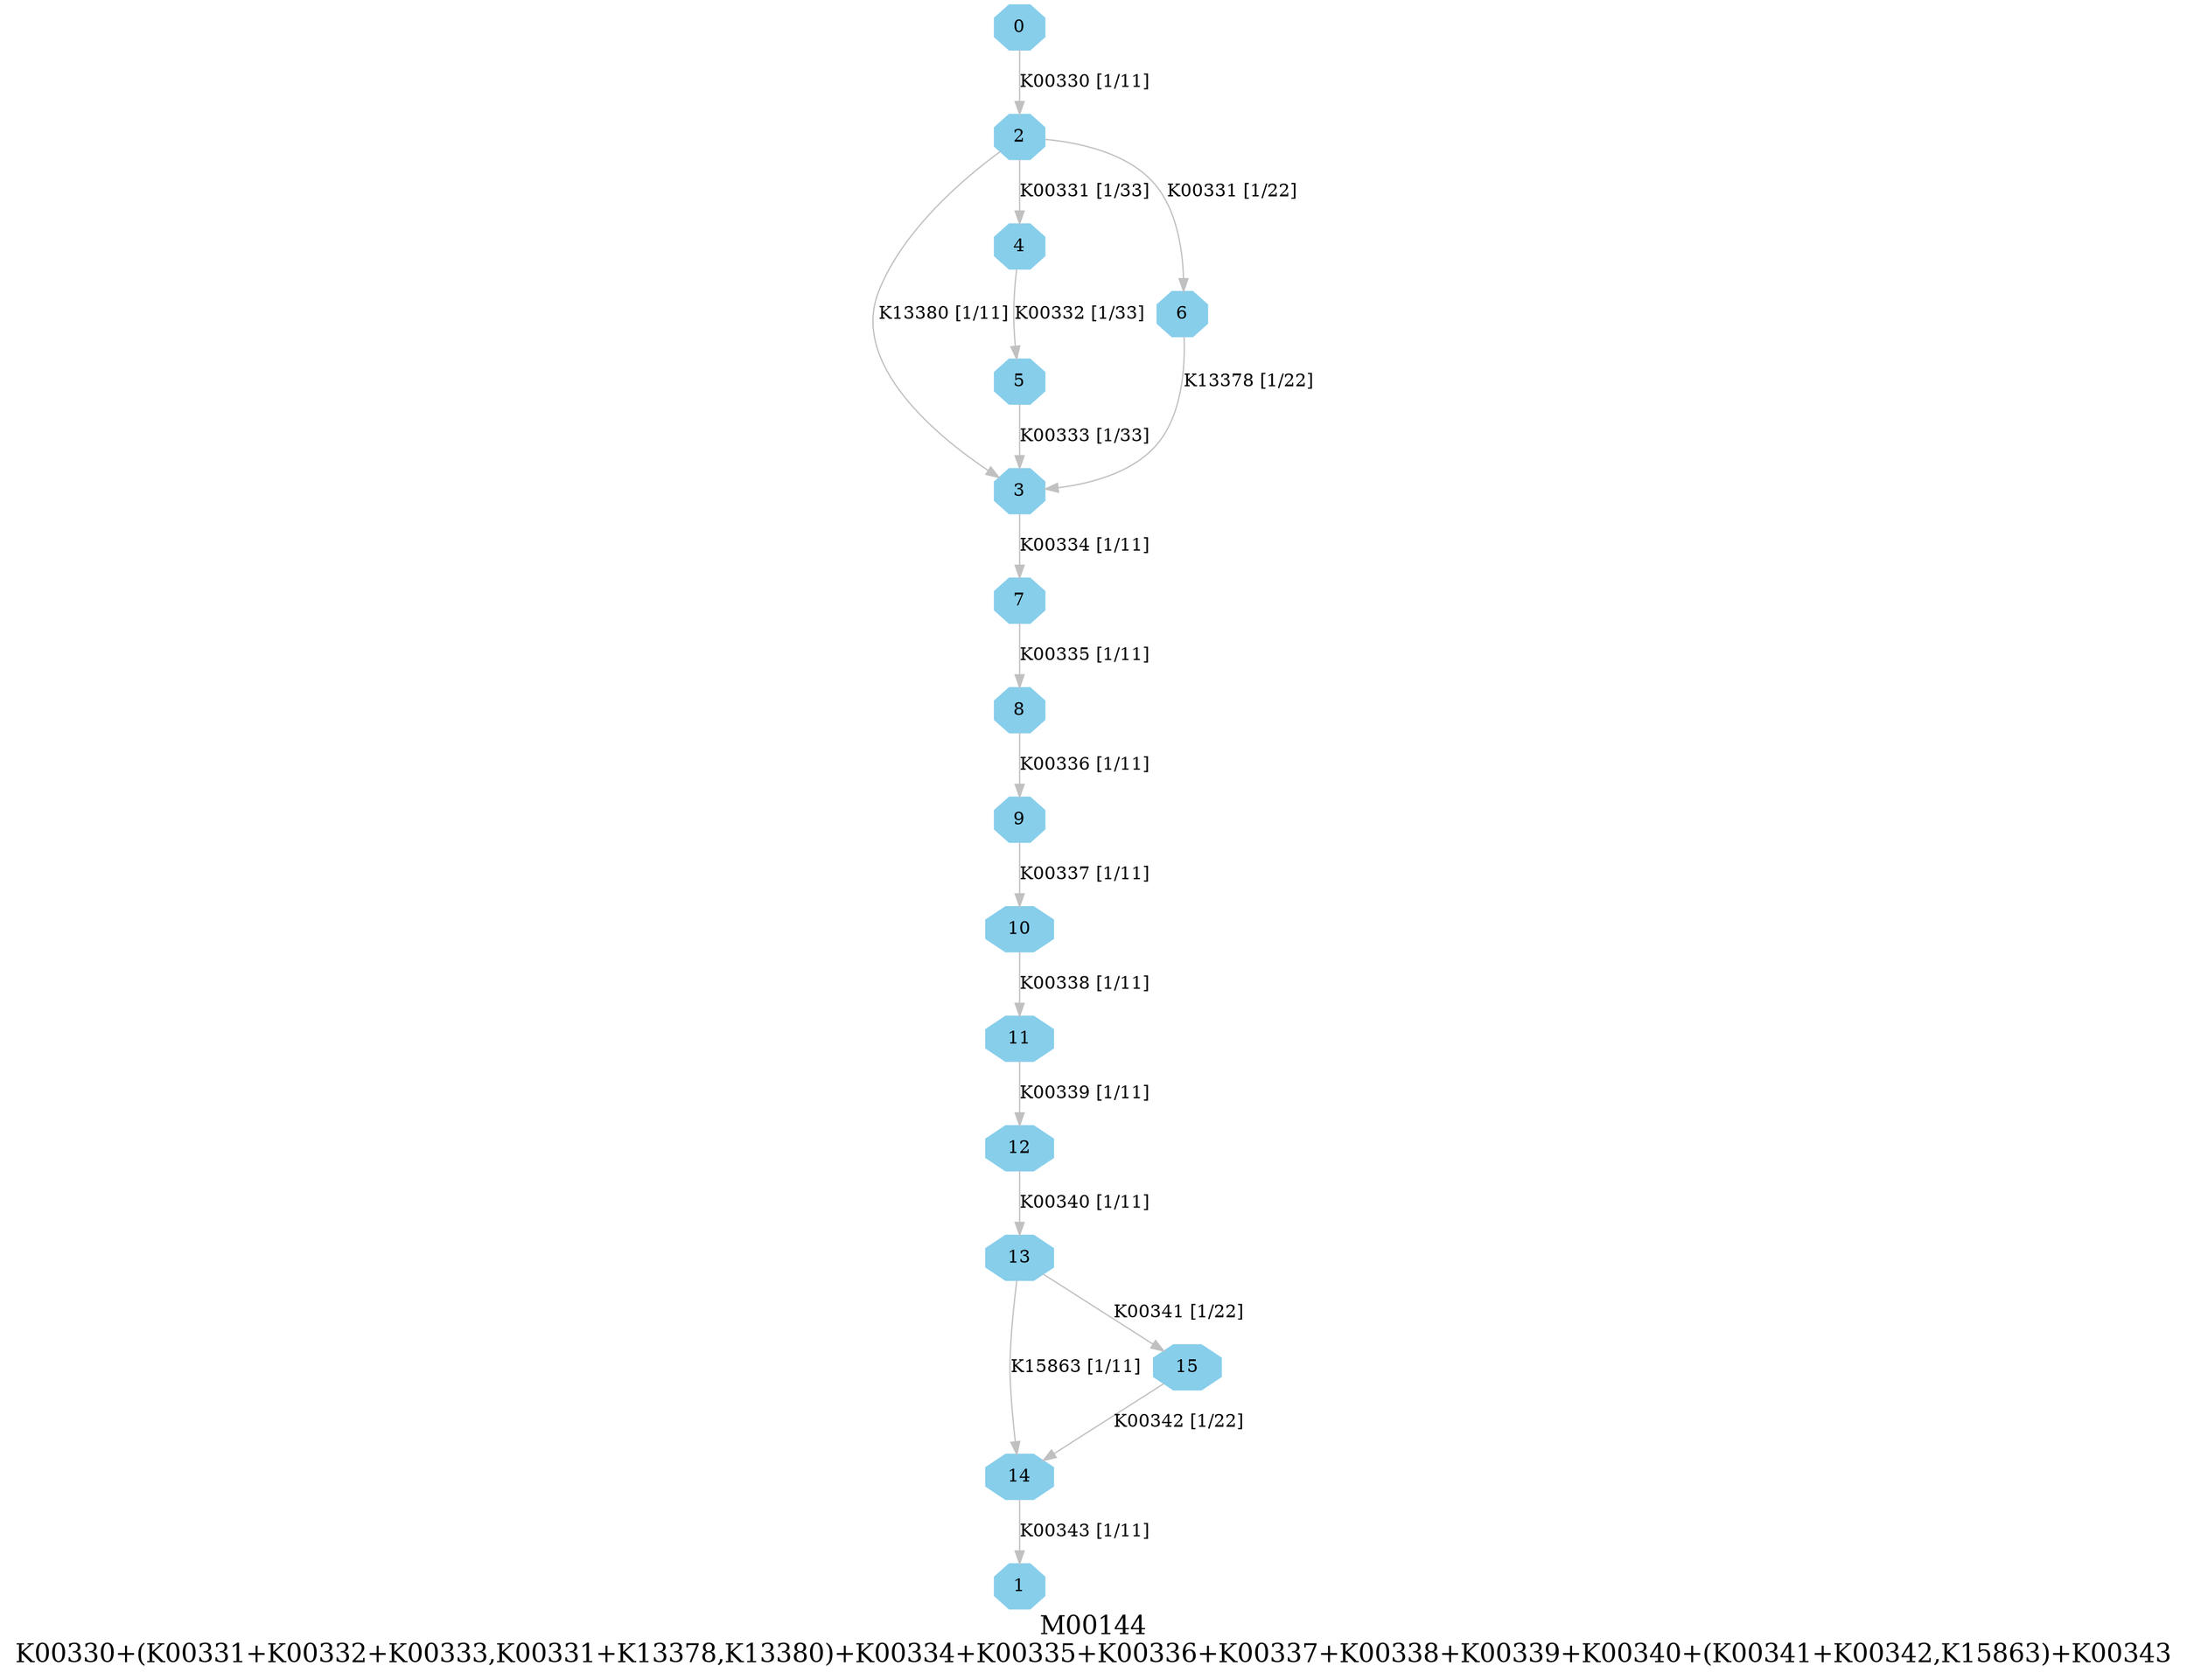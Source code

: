 digraph G {
graph [label="M00144
K00330+(K00331+K00332+K00333,K00331+K13378,K13380)+K00334+K00335+K00336+K00337+K00338+K00339+K00340+(K00341+K00342,K15863)+K00343",fontsize=20];
node [shape=box,style=filled];
edge [len=3,color=grey];
{node [width=.3,height=.3,shape=octagon,style=filled,color=skyblue] 0 1 2 3 4 5 6 7 8 9 10 11 12 13 14 15 }
0 -> 2 [label="K00330 [1/11]"];
2 -> 4 [label="K00331 [1/33]"];
2 -> 6 [label="K00331 [1/22]"];
2 -> 3 [label="K13380 [1/11]"];
3 -> 7 [label="K00334 [1/11]"];
4 -> 5 [label="K00332 [1/33]"];
5 -> 3 [label="K00333 [1/33]"];
6 -> 3 [label="K13378 [1/22]"];
7 -> 8 [label="K00335 [1/11]"];
8 -> 9 [label="K00336 [1/11]"];
9 -> 10 [label="K00337 [1/11]"];
10 -> 11 [label="K00338 [1/11]"];
11 -> 12 [label="K00339 [1/11]"];
12 -> 13 [label="K00340 [1/11]"];
13 -> 15 [label="K00341 [1/22]"];
13 -> 14 [label="K15863 [1/11]"];
14 -> 1 [label="K00343 [1/11]"];
15 -> 14 [label="K00342 [1/22]"];
}